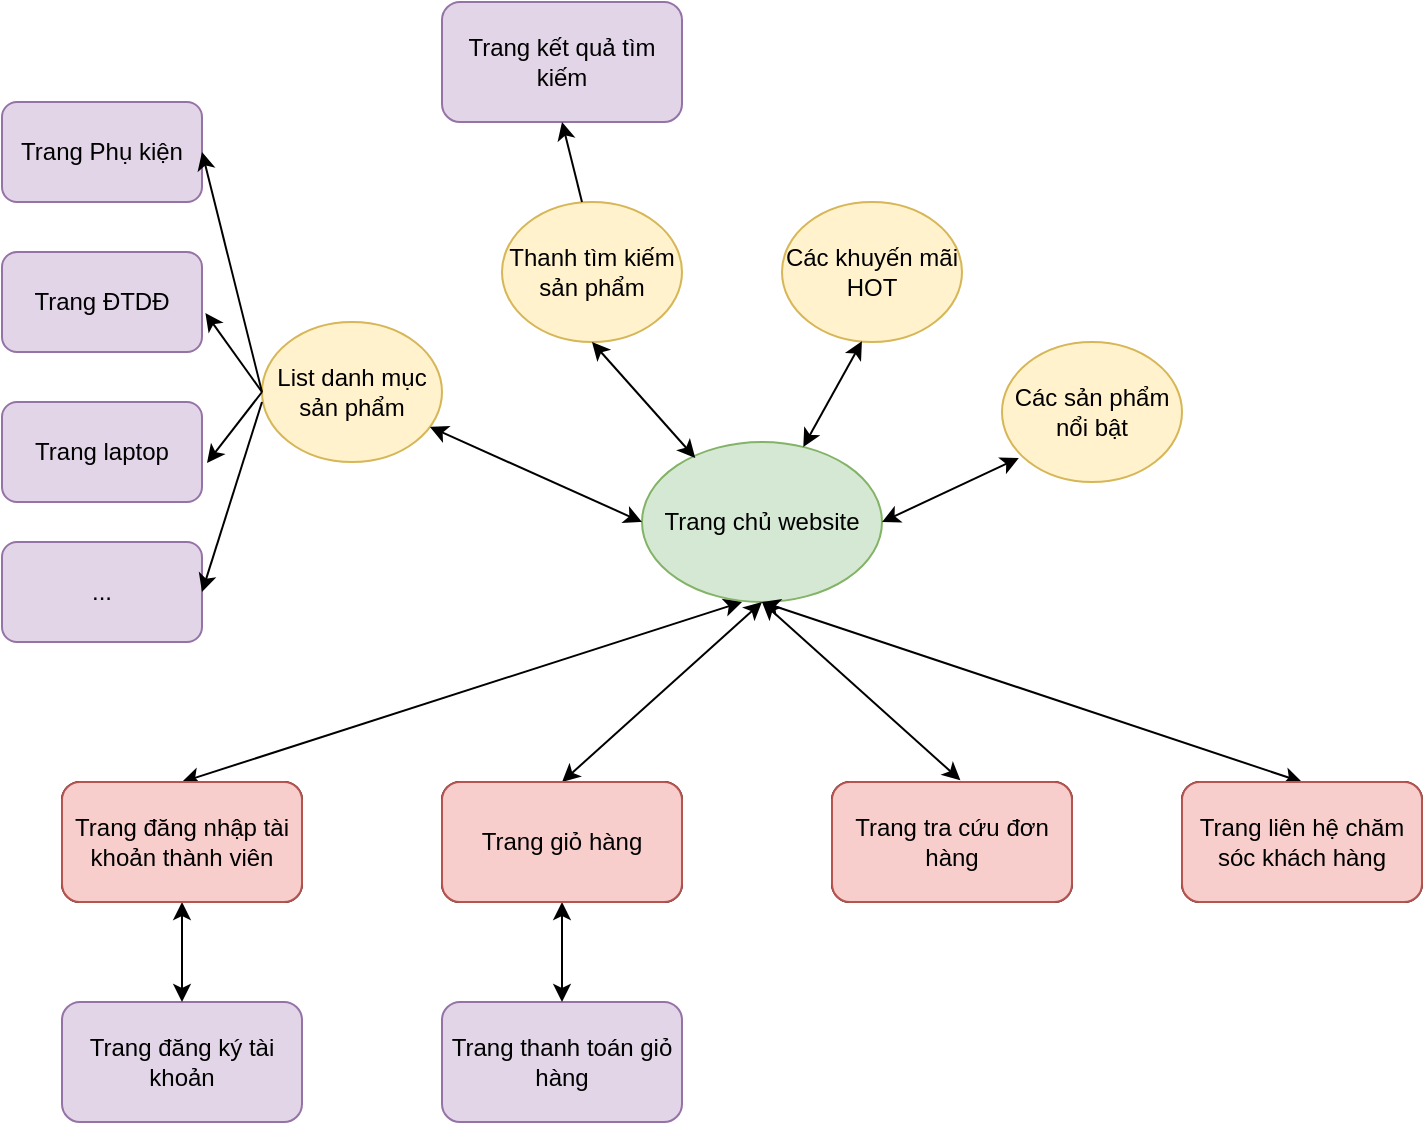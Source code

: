 <mxfile version="20.8.16" type="device"><diagram name="Page-1" id="eKO770G525q83SkI0UIb"><mxGraphModel dx="1195" dy="697" grid="0" gridSize="10" guides="1" tooltips="1" connect="1" arrows="1" fold="1" page="0" pageScale="1" pageWidth="850" pageHeight="1100" math="0" shadow="0"><root><mxCell id="0"/><mxCell id="1" parent="0"/><mxCell id="yFdSegwWAYJ6jY_9cYFP-1" value="Trang chủ website" style="ellipse;whiteSpace=wrap;html=1;fillColor=#d5e8d4;strokeColor=#82b366;" vertex="1" parent="1"><mxGeometry x="330" y="300" width="120" height="80" as="geometry"/></mxCell><mxCell id="yFdSegwWAYJ6jY_9cYFP-3" value="Trang giỏ hàng" style="rounded=1;whiteSpace=wrap;html=1;" vertex="1" parent="1"><mxGeometry x="230" y="470" width="120" height="60" as="geometry"/></mxCell><mxCell id="yFdSegwWAYJ6jY_9cYFP-5" value="" style="endArrow=classic;startArrow=classic;html=1;rounded=0;exitX=0.5;exitY=0;exitDx=0;exitDy=0;" edge="1" parent="1" source="yFdSegwWAYJ6jY_9cYFP-3"><mxGeometry width="50" height="50" relative="1" as="geometry"><mxPoint x="340" y="430" as="sourcePoint"/><mxPoint x="390" y="380" as="targetPoint"/></mxGeometry></mxCell><mxCell id="yFdSegwWAYJ6jY_9cYFP-6" value="" style="endArrow=classic;startArrow=classic;html=1;rounded=0;exitX=0.535;exitY=-0.014;exitDx=0;exitDy=0;exitPerimeter=0;entryX=0.5;entryY=1;entryDx=0;entryDy=0;" edge="1" parent="1" source="yFdSegwWAYJ6jY_9cYFP-7" target="yFdSegwWAYJ6jY_9cYFP-1"><mxGeometry width="50" height="50" relative="1" as="geometry"><mxPoint x="530" y="420" as="sourcePoint"/><mxPoint x="390" y="390" as="targetPoint"/></mxGeometry></mxCell><mxCell id="yFdSegwWAYJ6jY_9cYFP-7" value="Trang tra cứu đơn hàng" style="rounded=1;whiteSpace=wrap;html=1;" vertex="1" parent="1"><mxGeometry x="425" y="470" width="120" height="60" as="geometry"/></mxCell><mxCell id="yFdSegwWAYJ6jY_9cYFP-8" value="Trang liên hệ chăm sóc khách hàng" style="rounded=1;whiteSpace=wrap;html=1;" vertex="1" parent="1"><mxGeometry x="600" y="470" width="120" height="60" as="geometry"/></mxCell><mxCell id="yFdSegwWAYJ6jY_9cYFP-9" value="Trang đăng nhập tài khoản thành viên" style="rounded=1;whiteSpace=wrap;html=1;" vertex="1" parent="1"><mxGeometry x="40" y="470" width="120" height="60" as="geometry"/></mxCell><mxCell id="yFdSegwWAYJ6jY_9cYFP-10" value="Trang đăng ký tài khoản" style="rounded=1;whiteSpace=wrap;html=1;fillColor=#e1d5e7;strokeColor=#9673a6;" vertex="1" parent="1"><mxGeometry x="40" y="580" width="120" height="60" as="geometry"/></mxCell><mxCell id="yFdSegwWAYJ6jY_9cYFP-14" value="Các khuyến mãi HOT" style="ellipse;whiteSpace=wrap;html=1;fillColor=#fff2cc;strokeColor=#d6b656;" vertex="1" parent="1"><mxGeometry x="400" y="180" width="90" height="70" as="geometry"/></mxCell><mxCell id="yFdSegwWAYJ6jY_9cYFP-19" value="List danh mục sản phẩm" style="ellipse;whiteSpace=wrap;html=1;fillColor=#fff2cc;strokeColor=#d6b656;" vertex="1" parent="1"><mxGeometry x="140" y="240" width="90" height="70" as="geometry"/></mxCell><mxCell id="yFdSegwWAYJ6jY_9cYFP-20" value="Thanh tìm kiếm sản phẩm" style="ellipse;whiteSpace=wrap;html=1;fillColor=#fff2cc;strokeColor=#d6b656;" vertex="1" parent="1"><mxGeometry x="260" y="180" width="90" height="70" as="geometry"/></mxCell><mxCell id="yFdSegwWAYJ6jY_9cYFP-21" value="Các sản phẩm nổi bật" style="ellipse;whiteSpace=wrap;html=1;fillColor=#fff2cc;strokeColor=#d6b656;" vertex="1" parent="1"><mxGeometry x="510" y="250" width="90" height="70" as="geometry"/></mxCell><mxCell id="yFdSegwWAYJ6jY_9cYFP-23" value="Trang thanh toán giỏ hàng" style="rounded=1;whiteSpace=wrap;html=1;fillColor=#e1d5e7;strokeColor=#9673a6;" vertex="1" parent="1"><mxGeometry x="230" y="580" width="120" height="60" as="geometry"/></mxCell><mxCell id="yFdSegwWAYJ6jY_9cYFP-25" value="" style="endArrow=classic;startArrow=classic;html=1;rounded=0;entryX=0.5;entryY=1;entryDx=0;entryDy=0;exitX=0.5;exitY=0;exitDx=0;exitDy=0;" edge="1" parent="1" source="yFdSegwWAYJ6jY_9cYFP-10" target="yFdSegwWAYJ6jY_9cYFP-9"><mxGeometry width="50" height="50" relative="1" as="geometry"><mxPoint x="300" y="340" as="sourcePoint"/><mxPoint x="350" y="290" as="targetPoint"/></mxGeometry></mxCell><mxCell id="yFdSegwWAYJ6jY_9cYFP-26" value="" style="endArrow=classic;startArrow=classic;html=1;rounded=0;entryX=0.5;entryY=1;entryDx=0;entryDy=0;" edge="1" parent="1" source="yFdSegwWAYJ6jY_9cYFP-23" target="yFdSegwWAYJ6jY_9cYFP-3"><mxGeometry width="50" height="50" relative="1" as="geometry"><mxPoint x="110" y="590" as="sourcePoint"/><mxPoint x="110" y="540" as="targetPoint"/></mxGeometry></mxCell><mxCell id="yFdSegwWAYJ6jY_9cYFP-27" value="" style="endArrow=classic;startArrow=classic;html=1;rounded=0;exitX=0;exitY=0.5;exitDx=0;exitDy=0;" edge="1" parent="1" source="yFdSegwWAYJ6jY_9cYFP-1" target="yFdSegwWAYJ6jY_9cYFP-19"><mxGeometry width="50" height="50" relative="1" as="geometry"><mxPoint x="260" y="350" as="sourcePoint"/><mxPoint x="260" y="300" as="targetPoint"/></mxGeometry></mxCell><mxCell id="yFdSegwWAYJ6jY_9cYFP-28" value="" style="endArrow=classic;startArrow=classic;html=1;rounded=0;exitX=0.222;exitY=0.1;exitDx=0;exitDy=0;exitPerimeter=0;entryX=0.5;entryY=1;entryDx=0;entryDy=0;" edge="1" parent="1" source="yFdSegwWAYJ6jY_9cYFP-1" target="yFdSegwWAYJ6jY_9cYFP-20"><mxGeometry width="50" height="50" relative="1" as="geometry"><mxPoint x="350" y="310" as="sourcePoint"/><mxPoint x="243.988" y="262.477" as="targetPoint"/></mxGeometry></mxCell><mxCell id="yFdSegwWAYJ6jY_9cYFP-29" value="" style="endArrow=classic;startArrow=classic;html=1;rounded=0;entryX=0.444;entryY=0.995;entryDx=0;entryDy=0;entryPerimeter=0;" edge="1" parent="1" source="yFdSegwWAYJ6jY_9cYFP-1" target="yFdSegwWAYJ6jY_9cYFP-14"><mxGeometry width="50" height="50" relative="1" as="geometry"><mxPoint x="471.64" y="310.0" as="sourcePoint"/><mxPoint x="420" y="252.0" as="targetPoint"/></mxGeometry></mxCell><mxCell id="yFdSegwWAYJ6jY_9cYFP-30" value="" style="endArrow=classic;startArrow=classic;html=1;rounded=0;entryX=0.093;entryY=0.829;entryDx=0;entryDy=0;entryPerimeter=0;exitX=1;exitY=0.5;exitDx=0;exitDy=0;" edge="1" parent="1" source="yFdSegwWAYJ6jY_9cYFP-1" target="yFdSegwWAYJ6jY_9cYFP-21"><mxGeometry width="50" height="50" relative="1" as="geometry"><mxPoint x="420.533" y="312.415" as="sourcePoint"/><mxPoint x="449.96" y="259.65" as="targetPoint"/></mxGeometry></mxCell><mxCell id="yFdSegwWAYJ6jY_9cYFP-31" value="..." style="rounded=1;whiteSpace=wrap;html=1;fillColor=#e1d5e7;strokeColor=#9673a6;" vertex="1" parent="1"><mxGeometry x="10" y="350" width="100" height="50" as="geometry"/></mxCell><mxCell id="yFdSegwWAYJ6jY_9cYFP-32" value="Trang ĐTDĐ" style="rounded=1;whiteSpace=wrap;html=1;fillColor=#e1d5e7;strokeColor=#9673a6;" vertex="1" parent="1"><mxGeometry x="10" y="205" width="100" height="50" as="geometry"/></mxCell><mxCell id="yFdSegwWAYJ6jY_9cYFP-33" value="Trang laptop" style="rounded=1;whiteSpace=wrap;html=1;fillColor=#e1d5e7;strokeColor=#9673a6;" vertex="1" parent="1"><mxGeometry x="10" y="280" width="100" height="50" as="geometry"/></mxCell><mxCell id="yFdSegwWAYJ6jY_9cYFP-34" value="Trang kết quả tìm kiếm" style="rounded=1;whiteSpace=wrap;html=1;fillColor=#e1d5e7;strokeColor=#9673a6;" vertex="1" parent="1"><mxGeometry x="230" y="80" width="120" height="60" as="geometry"/></mxCell><mxCell id="yFdSegwWAYJ6jY_9cYFP-35" value="Trang Phụ kiện" style="rounded=1;whiteSpace=wrap;html=1;fillColor=#e1d5e7;strokeColor=#9673a6;" vertex="1" parent="1"><mxGeometry x="10" y="130" width="100" height="50" as="geometry"/></mxCell><mxCell id="yFdSegwWAYJ6jY_9cYFP-36" value="" style="endArrow=classic;html=1;rounded=0;entryX=1;entryY=0.5;entryDx=0;entryDy=0;exitX=0;exitY=0.5;exitDx=0;exitDy=0;" edge="1" parent="1" source="yFdSegwWAYJ6jY_9cYFP-19" target="yFdSegwWAYJ6jY_9cYFP-35"><mxGeometry width="50" height="50" relative="1" as="geometry"><mxPoint x="130" y="210" as="sourcePoint"/><mxPoint x="180" y="160" as="targetPoint"/></mxGeometry></mxCell><mxCell id="yFdSegwWAYJ6jY_9cYFP-37" value="" style="endArrow=classic;html=1;rounded=0;entryX=1.017;entryY=0.61;entryDx=0;entryDy=0;exitX=0;exitY=0.5;exitDx=0;exitDy=0;entryPerimeter=0;" edge="1" parent="1" source="yFdSegwWAYJ6jY_9cYFP-19" target="yFdSegwWAYJ6jY_9cYFP-32"><mxGeometry width="50" height="50" relative="1" as="geometry"><mxPoint x="150" y="285.0" as="sourcePoint"/><mxPoint x="120" y="165" as="targetPoint"/></mxGeometry></mxCell><mxCell id="yFdSegwWAYJ6jY_9cYFP-38" value="" style="endArrow=classic;html=1;rounded=0;entryX=1.025;entryY=0.61;entryDx=0;entryDy=0;exitX=0;exitY=0.5;exitDx=0;exitDy=0;entryPerimeter=0;" edge="1" parent="1" source="yFdSegwWAYJ6jY_9cYFP-19" target="yFdSegwWAYJ6jY_9cYFP-33"><mxGeometry width="50" height="50" relative="1" as="geometry"><mxPoint x="150" y="285.0" as="sourcePoint"/><mxPoint x="121.7" y="245.5" as="targetPoint"/></mxGeometry></mxCell><mxCell id="yFdSegwWAYJ6jY_9cYFP-39" value="" style="endArrow=classic;html=1;rounded=0;entryX=1;entryY=0.5;entryDx=0;entryDy=0;" edge="1" parent="1" target="yFdSegwWAYJ6jY_9cYFP-31"><mxGeometry width="50" height="50" relative="1" as="geometry"><mxPoint x="140" y="280" as="sourcePoint"/><mxPoint x="122.5" y="320.5" as="targetPoint"/></mxGeometry></mxCell><mxCell id="yFdSegwWAYJ6jY_9cYFP-40" value="" style="endArrow=classic;html=1;rounded=0;entryX=0.5;entryY=1;entryDx=0;entryDy=0;" edge="1" parent="1" target="yFdSegwWAYJ6jY_9cYFP-34"><mxGeometry width="50" height="50" relative="1" as="geometry"><mxPoint x="300" y="180" as="sourcePoint"/><mxPoint x="350" y="130" as="targetPoint"/></mxGeometry></mxCell><mxCell id="yFdSegwWAYJ6jY_9cYFP-41" value="" style="endArrow=classic;startArrow=classic;html=1;rounded=0;exitX=0.5;exitY=0;exitDx=0;exitDy=0;" edge="1" parent="1" source="yFdSegwWAYJ6jY_9cYFP-8"><mxGeometry width="50" height="50" relative="1" as="geometry"><mxPoint x="300" y="360" as="sourcePoint"/><mxPoint x="390" y="380" as="targetPoint"/></mxGeometry></mxCell><mxCell id="yFdSegwWAYJ6jY_9cYFP-42" value="" style="endArrow=classic;startArrow=classic;html=1;rounded=0;exitX=0.5;exitY=0;exitDx=0;exitDy=0;" edge="1" parent="1" source="yFdSegwWAYJ6jY_9cYFP-9"><mxGeometry width="50" height="50" relative="1" as="geometry"><mxPoint x="150" y="440" as="sourcePoint"/><mxPoint x="380" y="380" as="targetPoint"/></mxGeometry></mxCell><mxCell id="yFdSegwWAYJ6jY_9cYFP-50" value="Trang đăng nhập tài khoản thành viên" style="rounded=1;whiteSpace=wrap;html=1;fillColor=#f8cecc;strokeColor=#b85450;" vertex="1" parent="1"><mxGeometry x="40" y="470" width="120" height="60" as="geometry"/></mxCell><mxCell id="yFdSegwWAYJ6jY_9cYFP-51" value="Trang giỏ hàng" style="rounded=1;whiteSpace=wrap;html=1;fillColor=#f8cecc;strokeColor=#b85450;" vertex="1" parent="1"><mxGeometry x="230" y="470" width="120" height="60" as="geometry"/></mxCell><mxCell id="yFdSegwWAYJ6jY_9cYFP-52" value="Trang tra cứu đơn hàng" style="rounded=1;whiteSpace=wrap;html=1;fillColor=#f8cecc;strokeColor=#b85450;" vertex="1" parent="1"><mxGeometry x="425" y="470" width="120" height="60" as="geometry"/></mxCell><mxCell id="yFdSegwWAYJ6jY_9cYFP-53" value="Trang liên hệ chăm sóc khách hàng" style="rounded=1;whiteSpace=wrap;html=1;fillColor=#f8cecc;strokeColor=#b85450;" vertex="1" parent="1"><mxGeometry x="600" y="470" width="120" height="60" as="geometry"/></mxCell></root></mxGraphModel></diagram></mxfile>